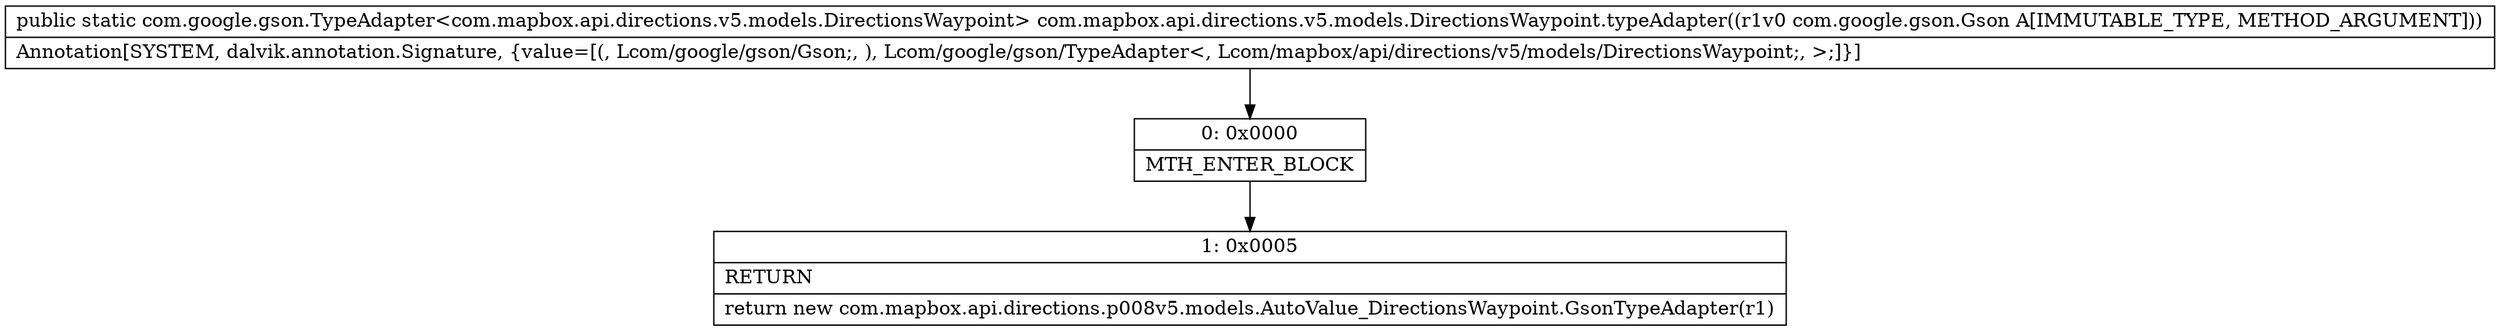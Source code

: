 digraph "CFG forcom.mapbox.api.directions.v5.models.DirectionsWaypoint.typeAdapter(Lcom\/google\/gson\/Gson;)Lcom\/google\/gson\/TypeAdapter;" {
Node_0 [shape=record,label="{0\:\ 0x0000|MTH_ENTER_BLOCK\l}"];
Node_1 [shape=record,label="{1\:\ 0x0005|RETURN\l|return new com.mapbox.api.directions.p008v5.models.AutoValue_DirectionsWaypoint.GsonTypeAdapter(r1)\l}"];
MethodNode[shape=record,label="{public static com.google.gson.TypeAdapter\<com.mapbox.api.directions.v5.models.DirectionsWaypoint\> com.mapbox.api.directions.v5.models.DirectionsWaypoint.typeAdapter((r1v0 com.google.gson.Gson A[IMMUTABLE_TYPE, METHOD_ARGUMENT]))  | Annotation[SYSTEM, dalvik.annotation.Signature, \{value=[(, Lcom\/google\/gson\/Gson;, ), Lcom\/google\/gson\/TypeAdapter\<, Lcom\/mapbox\/api\/directions\/v5\/models\/DirectionsWaypoint;, \>;]\}]\l}"];
MethodNode -> Node_0;
Node_0 -> Node_1;
}

